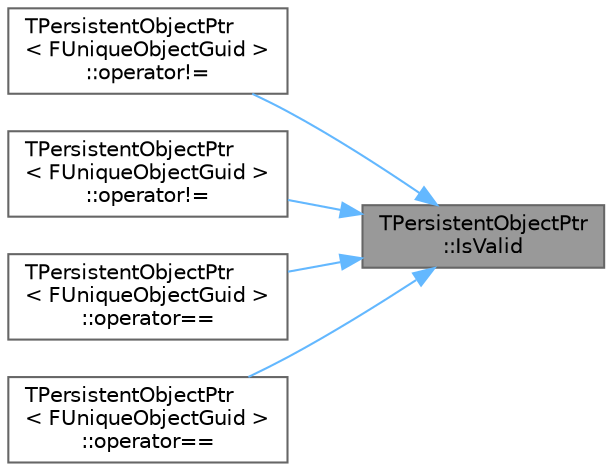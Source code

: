digraph "TPersistentObjectPtr::IsValid"
{
 // INTERACTIVE_SVG=YES
 // LATEX_PDF_SIZE
  bgcolor="transparent";
  edge [fontname=Helvetica,fontsize=10,labelfontname=Helvetica,labelfontsize=10];
  node [fontname=Helvetica,fontsize=10,shape=box,height=0.2,width=0.4];
  rankdir="RL";
  Node1 [id="Node000001",label="TPersistentObjectPtr\l::IsValid",height=0.2,width=0.4,color="gray40", fillcolor="grey60", style="filled", fontcolor="black",tooltip="Test if this points to a live UObject."];
  Node1 -> Node2 [id="edge1_Node000001_Node000002",dir="back",color="steelblue1",style="solid",tooltip=" "];
  Node2 [id="Node000002",label="TPersistentObjectPtr\l\< FUniqueObjectGuid \>\l::operator!=",height=0.2,width=0.4,color="grey40", fillcolor="white", style="filled",URL="$d5/dce/structTPersistentObjectPtr.html#ae4de2536a51a5ef5ec37b1786ec2da6f",tooltip=" "];
  Node1 -> Node3 [id="edge2_Node000001_Node000003",dir="back",color="steelblue1",style="solid",tooltip=" "];
  Node3 [id="Node000003",label="TPersistentObjectPtr\l\< FUniqueObjectGuid \>\l::operator!=",height=0.2,width=0.4,color="grey40", fillcolor="white", style="filled",URL="$d5/dce/structTPersistentObjectPtr.html#ae461299ec68c330c1109ea151afbaa19",tooltip=" "];
  Node1 -> Node4 [id="edge3_Node000001_Node000004",dir="back",color="steelblue1",style="solid",tooltip=" "];
  Node4 [id="Node000004",label="TPersistentObjectPtr\l\< FUniqueObjectGuid \>\l::operator==",height=0.2,width=0.4,color="grey40", fillcolor="white", style="filled",URL="$d5/dce/structTPersistentObjectPtr.html#a2cec9c5e1cfa26749f1999d91e0a2608",tooltip=" "];
  Node1 -> Node5 [id="edge4_Node000001_Node000005",dir="back",color="steelblue1",style="solid",tooltip=" "];
  Node5 [id="Node000005",label="TPersistentObjectPtr\l\< FUniqueObjectGuid \>\l::operator==",height=0.2,width=0.4,color="grey40", fillcolor="white", style="filled",URL="$d5/dce/structTPersistentObjectPtr.html#aae064beaee4c2e9401166a4dace9f1dc",tooltip=" "];
}
